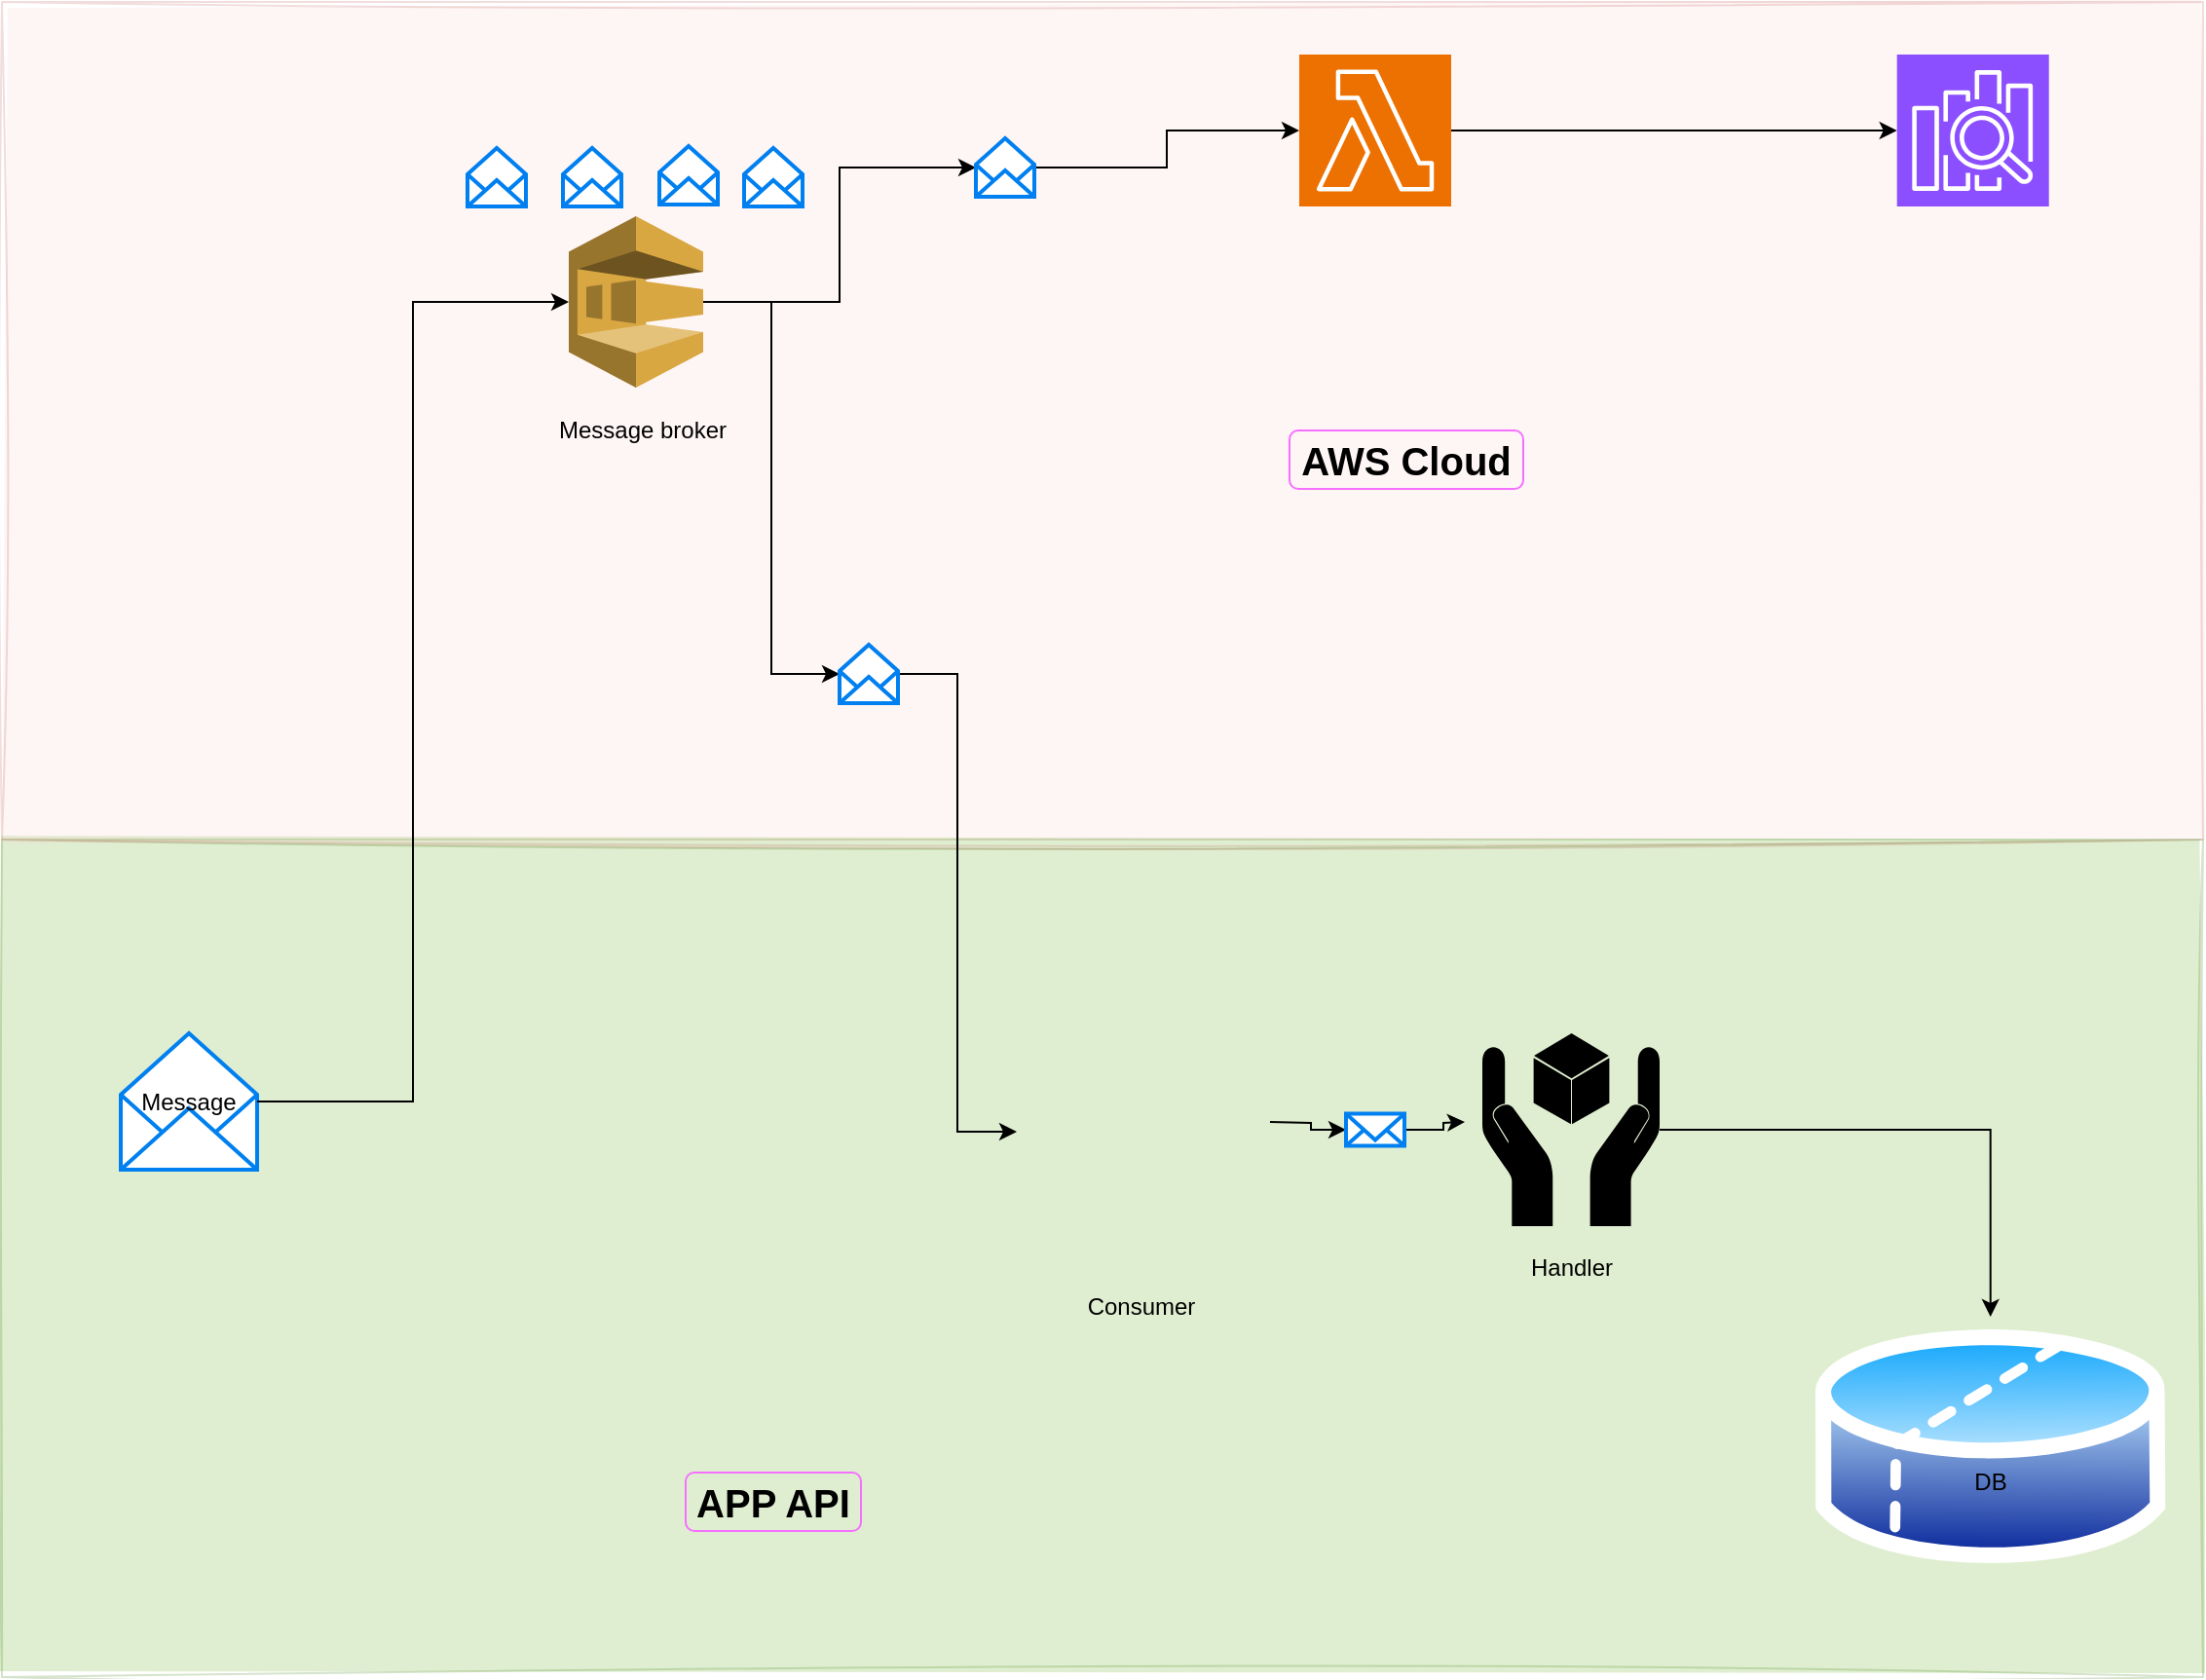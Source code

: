 <mxfile version="22.1.3" type="github">
  <diagram name="Page-1" id="4q26qJB8h1xlV2VEaWh9">
    <mxGraphModel dx="3017" dy="994" grid="1" gridSize="10" guides="1" tooltips="1" connect="1" arrows="1" fold="1" page="1" pageScale="1" pageWidth="850" pageHeight="1100" background="#ffffff" math="0" shadow="0">
      <root>
        <mxCell id="0" />
        <mxCell id="1" parent="0" />
        <mxCell id="dwCEy1wvzUhCil-UO2eu-49" value="" style="rounded=0;whiteSpace=wrap;html=1;fillColor=#60a917;shadow=0;glass=0;sketch=1;curveFitting=1;jiggle=2;fillStyle=solid;strokeColor=#2D7600;opacity=20;container=0;fontColor=#ffffff;" vertex="1" parent="1">
          <mxGeometry x="-280" y="510" width="1130" height="430" as="geometry" />
        </mxCell>
        <mxCell id="dwCEy1wvzUhCil-UO2eu-37" value="" style="rounded=0;whiteSpace=wrap;html=1;fillColor=#f8cecc;shadow=0;glass=0;sketch=1;curveFitting=1;jiggle=2;fillStyle=solid;strokeColor=#b85450;opacity=20;container=0;" vertex="1" parent="1">
          <mxGeometry x="-280" y="80" width="1130" height="430" as="geometry" />
        </mxCell>
        <mxCell id="dwCEy1wvzUhCil-UO2eu-1" value="" style="html=1;verticalLabelPosition=bottom;align=center;labelBackgroundColor=#ffffff;verticalAlign=top;strokeWidth=2;strokeColor=#0080F0;shadow=0;dashed=0;shape=mxgraph.ios7.icons.envelope_(empty);container=0;" vertex="1" parent="1">
          <mxGeometry x="-219" y="609.5" width="70" height="70" as="geometry" />
        </mxCell>
        <mxCell id="dwCEy1wvzUhCil-UO2eu-2" value="" style="outlineConnect=0;dashed=0;verticalLabelPosition=bottom;verticalAlign=top;align=center;html=1;shape=mxgraph.aws3.sqs;fillColor=#D9A741;gradientColor=none;container=0;" vertex="1" parent="1">
          <mxGeometry x="11" y="190" width="69" height="88" as="geometry" />
        </mxCell>
        <mxCell id="dwCEy1wvzUhCil-UO2eu-4" value="Message&lt;br&gt;" style="text;strokeColor=none;align=center;fillColor=none;html=1;verticalAlign=middle;whiteSpace=wrap;rounded=0;container=0;" vertex="1" parent="1">
          <mxGeometry x="-214" y="630" width="60" height="30" as="geometry" />
        </mxCell>
        <mxCell id="dwCEy1wvzUhCil-UO2eu-5" style="edgeStyle=orthogonalEdgeStyle;rounded=0;orthogonalLoop=1;jettySize=auto;html=1;entryX=0;entryY=0.5;entryDx=0;entryDy=0;entryPerimeter=0;" edge="1" parent="1" source="dwCEy1wvzUhCil-UO2eu-1" target="dwCEy1wvzUhCil-UO2eu-2">
          <mxGeometry relative="1" as="geometry" />
        </mxCell>
        <mxCell id="dwCEy1wvzUhCil-UO2eu-6" value="" style="shape=mxgraph.signs.safety.handle_with_care;html=1;pointerEvents=1;fillColor=#000000;strokeColor=none;verticalLabelPosition=bottom;verticalAlign=top;align=center;container=0;" vertex="1" parent="1">
          <mxGeometry x="480" y="609.5" width="91" height="99" as="geometry" />
        </mxCell>
        <mxCell id="dwCEy1wvzUhCil-UO2eu-7" value="Handler&lt;br&gt;" style="text;strokeColor=none;align=center;fillColor=none;html=1;verticalAlign=middle;whiteSpace=wrap;rounded=0;container=0;" vertex="1" parent="1">
          <mxGeometry x="495.5" y="715" width="60" height="30" as="geometry" />
        </mxCell>
        <mxCell id="dwCEy1wvzUhCil-UO2eu-14" value="Consumer&lt;br&gt;" style="text;strokeColor=none;align=center;fillColor=none;html=1;verticalAlign=middle;whiteSpace=wrap;rounded=0;container=0;" vertex="1" parent="1">
          <mxGeometry x="275" y="735" width="60" height="30" as="geometry" />
        </mxCell>
        <mxCell id="dwCEy1wvzUhCil-UO2eu-15" value="" style="image;aspect=fixed;perimeter=ellipsePerimeter;html=1;align=center;shadow=0;dashed=0;spacingTop=3;image=img/lib/active_directory/database_partition_2.svg;container=0;" vertex="1" parent="1">
          <mxGeometry x="651" y="755" width="179.73" height="133" as="geometry" />
        </mxCell>
        <mxCell id="dwCEy1wvzUhCil-UO2eu-25" style="edgeStyle=orthogonalEdgeStyle;rounded=0;orthogonalLoop=1;jettySize=auto;html=1;" edge="1" parent="1" source="dwCEy1wvzUhCil-UO2eu-6" target="dwCEy1wvzUhCil-UO2eu-15">
          <mxGeometry relative="1" as="geometry" />
        </mxCell>
        <mxCell id="dwCEy1wvzUhCil-UO2eu-17" value="DB" style="text;strokeColor=none;align=center;fillColor=none;html=1;verticalAlign=middle;whiteSpace=wrap;rounded=0;container=0;" vertex="1" parent="1">
          <mxGeometry x="710.86" y="825" width="60" height="30" as="geometry" />
        </mxCell>
        <mxCell id="dwCEy1wvzUhCil-UO2eu-19" value="" style="shape=image;html=1;verticalAlign=top;verticalLabelPosition=bottom;labelBackgroundColor=#ffffff;imageAspect=0;aspect=fixed;image=https://cdn3.iconfinder.com/data/icons/strokeline/128/25_icons-128.png;container=0;" vertex="1" parent="1">
          <mxGeometry x="241" y="596" width="128" height="128" as="geometry" />
        </mxCell>
        <mxCell id="dwCEy1wvzUhCil-UO2eu-20" style="edgeStyle=orthogonalEdgeStyle;rounded=0;orthogonalLoop=1;jettySize=auto;html=1;entryX=0;entryY=0.5;entryDx=0;entryDy=0;" edge="1" parent="1" source="dwCEy1wvzUhCil-UO2eu-32" target="dwCEy1wvzUhCil-UO2eu-19">
          <mxGeometry relative="1" as="geometry" />
        </mxCell>
        <mxCell id="dwCEy1wvzUhCil-UO2eu-22" style="edgeStyle=orthogonalEdgeStyle;rounded=0;orthogonalLoop=1;jettySize=auto;html=1;" edge="1" parent="1" source="dwCEy1wvzUhCil-UO2eu-34">
          <mxGeometry relative="1" as="geometry">
            <mxPoint x="371" y="655" as="sourcePoint" />
            <mxPoint x="471" y="655" as="targetPoint" />
          </mxGeometry>
        </mxCell>
        <mxCell id="dwCEy1wvzUhCil-UO2eu-27" value="Message broker&lt;br&gt;" style="text;strokeColor=none;align=center;fillColor=none;html=1;verticalAlign=middle;whiteSpace=wrap;rounded=0;container=0;" vertex="1" parent="1">
          <mxGeometry x="4.25" y="285" width="90" height="30" as="geometry" />
        </mxCell>
        <mxCell id="dwCEy1wvzUhCil-UO2eu-28" value="" style="html=1;verticalLabelPosition=bottom;align=center;labelBackgroundColor=#ffffff;verticalAlign=top;strokeWidth=2;strokeColor=#0080F0;shadow=0;dashed=0;shape=mxgraph.ios7.icons.envelope_(empty);container=0;" vertex="1" parent="1">
          <mxGeometry x="-41" y="155" width="30" height="30" as="geometry" />
        </mxCell>
        <mxCell id="dwCEy1wvzUhCil-UO2eu-29" value="" style="html=1;verticalLabelPosition=bottom;align=center;labelBackgroundColor=#ffffff;verticalAlign=top;strokeWidth=2;strokeColor=#0080F0;shadow=0;dashed=0;shape=mxgraph.ios7.icons.envelope_(empty);container=0;" vertex="1" parent="1">
          <mxGeometry x="8" y="155" width="30" height="30" as="geometry" />
        </mxCell>
        <mxCell id="dwCEy1wvzUhCil-UO2eu-30" value="" style="html=1;verticalLabelPosition=bottom;align=center;labelBackgroundColor=#ffffff;verticalAlign=top;strokeWidth=2;strokeColor=#0080F0;shadow=0;dashed=0;shape=mxgraph.ios7.icons.envelope_(empty);container=0;" vertex="1" parent="1">
          <mxGeometry x="57.5" y="154" width="30" height="30" as="geometry" />
        </mxCell>
        <mxCell id="dwCEy1wvzUhCil-UO2eu-31" value="" style="html=1;verticalLabelPosition=bottom;align=center;labelBackgroundColor=#ffffff;verticalAlign=top;strokeWidth=2;strokeColor=#0080F0;shadow=0;dashed=0;shape=mxgraph.ios7.icons.envelope_(empty);container=0;" vertex="1" parent="1">
          <mxGeometry x="101" y="155" width="30" height="30" as="geometry" />
        </mxCell>
        <mxCell id="dwCEy1wvzUhCil-UO2eu-38" value="APP API&lt;br style=&quot;font-size: 20px;&quot;&gt;" style="text;strokeColor=#F570FF;align=center;fillColor=none;html=1;verticalAlign=middle;whiteSpace=wrap;rounded=1;strokeWidth=1;perimeterSpacing=10;fontStyle=1;fontSize=20;container=0;" vertex="1" parent="1">
          <mxGeometry x="71" y="835" width="90" height="30" as="geometry" />
        </mxCell>
        <mxCell id="dwCEy1wvzUhCil-UO2eu-39" value="AWS Cloud" style="text;strokeColor=#F570FF;align=center;fillColor=none;html=1;verticalAlign=middle;whiteSpace=wrap;rounded=1;strokeWidth=1;perimeterSpacing=10;fontStyle=1;fontSize=20;container=0;" vertex="1" parent="1">
          <mxGeometry x="381" y="300" width="120" height="30" as="geometry" />
        </mxCell>
        <mxCell id="dwCEy1wvzUhCil-UO2eu-61" style="edgeStyle=orthogonalEdgeStyle;rounded=0;orthogonalLoop=1;jettySize=auto;html=1;" edge="1" parent="1" source="dwCEy1wvzUhCil-UO2eu-51" target="dwCEy1wvzUhCil-UO2eu-52">
          <mxGeometry relative="1" as="geometry" />
        </mxCell>
        <mxCell id="dwCEy1wvzUhCil-UO2eu-51" value="" style="sketch=0;points=[[0,0,0],[0.25,0,0],[0.5,0,0],[0.75,0,0],[1,0,0],[0,1,0],[0.25,1,0],[0.5,1,0],[0.75,1,0],[1,1,0],[0,0.25,0],[0,0.5,0],[0,0.75,0],[1,0.25,0],[1,0.5,0],[1,0.75,0]];outlineConnect=0;fontColor=#232F3E;fillColor=#ED7100;strokeColor=#ffffff;dashed=0;verticalLabelPosition=bottom;verticalAlign=top;align=center;html=1;fontSize=12;fontStyle=0;aspect=fixed;shape=mxgraph.aws4.resourceIcon;resIcon=mxgraph.aws4.lambda;" vertex="1" parent="1">
          <mxGeometry x="386" y="107" width="78" height="78" as="geometry" />
        </mxCell>
        <mxCell id="dwCEy1wvzUhCil-UO2eu-52" value="" style="sketch=0;points=[[0,0,0],[0.25,0,0],[0.5,0,0],[0.75,0,0],[1,0,0],[0,1,0],[0.25,1,0],[0.5,1,0],[0.75,1,0],[1,1,0],[0,0.25,0],[0,0.5,0],[0,0.75,0],[1,0.25,0],[1,0.5,0],[1,0.75,0]];outlineConnect=0;fontColor=#232F3E;fillColor=#8C4FFF;strokeColor=#ffffff;dashed=0;verticalLabelPosition=bottom;verticalAlign=top;align=center;html=1;fontSize=12;fontStyle=0;aspect=fixed;shape=mxgraph.aws4.resourceIcon;resIcon=mxgraph.aws4.elasticsearch_service;" vertex="1" parent="1">
          <mxGeometry x="692.86" y="107" width="78" height="78" as="geometry" />
        </mxCell>
        <mxCell id="dwCEy1wvzUhCil-UO2eu-53" style="edgeStyle=orthogonalEdgeStyle;rounded=0;orthogonalLoop=1;jettySize=auto;html=1;entryX=0;entryY=0.5;entryDx=0;entryDy=0;entryPerimeter=0;" edge="1" parent="1" source="dwCEy1wvzUhCil-UO2eu-62" target="dwCEy1wvzUhCil-UO2eu-51">
          <mxGeometry relative="1" as="geometry" />
        </mxCell>
        <mxCell id="dwCEy1wvzUhCil-UO2eu-63" value="" style="edgeStyle=orthogonalEdgeStyle;rounded=0;orthogonalLoop=1;jettySize=auto;html=1;entryX=0;entryY=0.5;entryDx=0;entryDy=0;entryPerimeter=0;" edge="1" parent="1" source="dwCEy1wvzUhCil-UO2eu-2" target="dwCEy1wvzUhCil-UO2eu-62">
          <mxGeometry relative="1" as="geometry">
            <mxPoint x="80" y="234" as="sourcePoint" />
            <mxPoint x="386" y="146" as="targetPoint" />
          </mxGeometry>
        </mxCell>
        <mxCell id="dwCEy1wvzUhCil-UO2eu-62" value="" style="html=1;verticalLabelPosition=bottom;align=center;labelBackgroundColor=#ffffff;verticalAlign=top;strokeWidth=2;strokeColor=#0080F0;shadow=0;dashed=0;shape=mxgraph.ios7.icons.envelope_(empty);container=0;" vertex="1" parent="1">
          <mxGeometry x="220" y="150" width="30" height="30" as="geometry" />
        </mxCell>
        <mxCell id="dwCEy1wvzUhCil-UO2eu-64" value="" style="edgeStyle=orthogonalEdgeStyle;rounded=0;orthogonalLoop=1;jettySize=auto;html=1;entryX=0;entryY=0.5;entryDx=0;entryDy=0;" edge="1" parent="1" source="dwCEy1wvzUhCil-UO2eu-2" target="dwCEy1wvzUhCil-UO2eu-32">
          <mxGeometry relative="1" as="geometry">
            <mxPoint x="80" y="234" as="sourcePoint" />
            <mxPoint x="241" y="660" as="targetPoint" />
          </mxGeometry>
        </mxCell>
        <mxCell id="dwCEy1wvzUhCil-UO2eu-32" value="" style="html=1;verticalLabelPosition=bottom;align=center;labelBackgroundColor=#ffffff;verticalAlign=top;strokeWidth=2;strokeColor=#0080F0;shadow=0;dashed=0;shape=mxgraph.ios7.icons.envelope_(empty);container=0;" vertex="1" parent="1">
          <mxGeometry x="150" y="410" width="30" height="30" as="geometry" />
        </mxCell>
        <mxCell id="dwCEy1wvzUhCil-UO2eu-66" value="" style="edgeStyle=orthogonalEdgeStyle;rounded=0;orthogonalLoop=1;jettySize=auto;html=1;" edge="1" parent="1" target="dwCEy1wvzUhCil-UO2eu-34">
          <mxGeometry relative="1" as="geometry">
            <mxPoint x="371" y="655" as="sourcePoint" />
            <mxPoint x="471" y="655" as="targetPoint" />
          </mxGeometry>
        </mxCell>
        <mxCell id="dwCEy1wvzUhCil-UO2eu-34" value="" style="html=1;verticalLabelPosition=bottom;align=center;labelBackgroundColor=#ffffff;verticalAlign=top;strokeWidth=2;strokeColor=#0080F0;shadow=0;dashed=0;shape=mxgraph.ios7.icons.mail;container=0;" vertex="1" parent="1">
          <mxGeometry x="410" y="650.75" width="30" height="16.5" as="geometry" />
        </mxCell>
      </root>
    </mxGraphModel>
  </diagram>
</mxfile>
